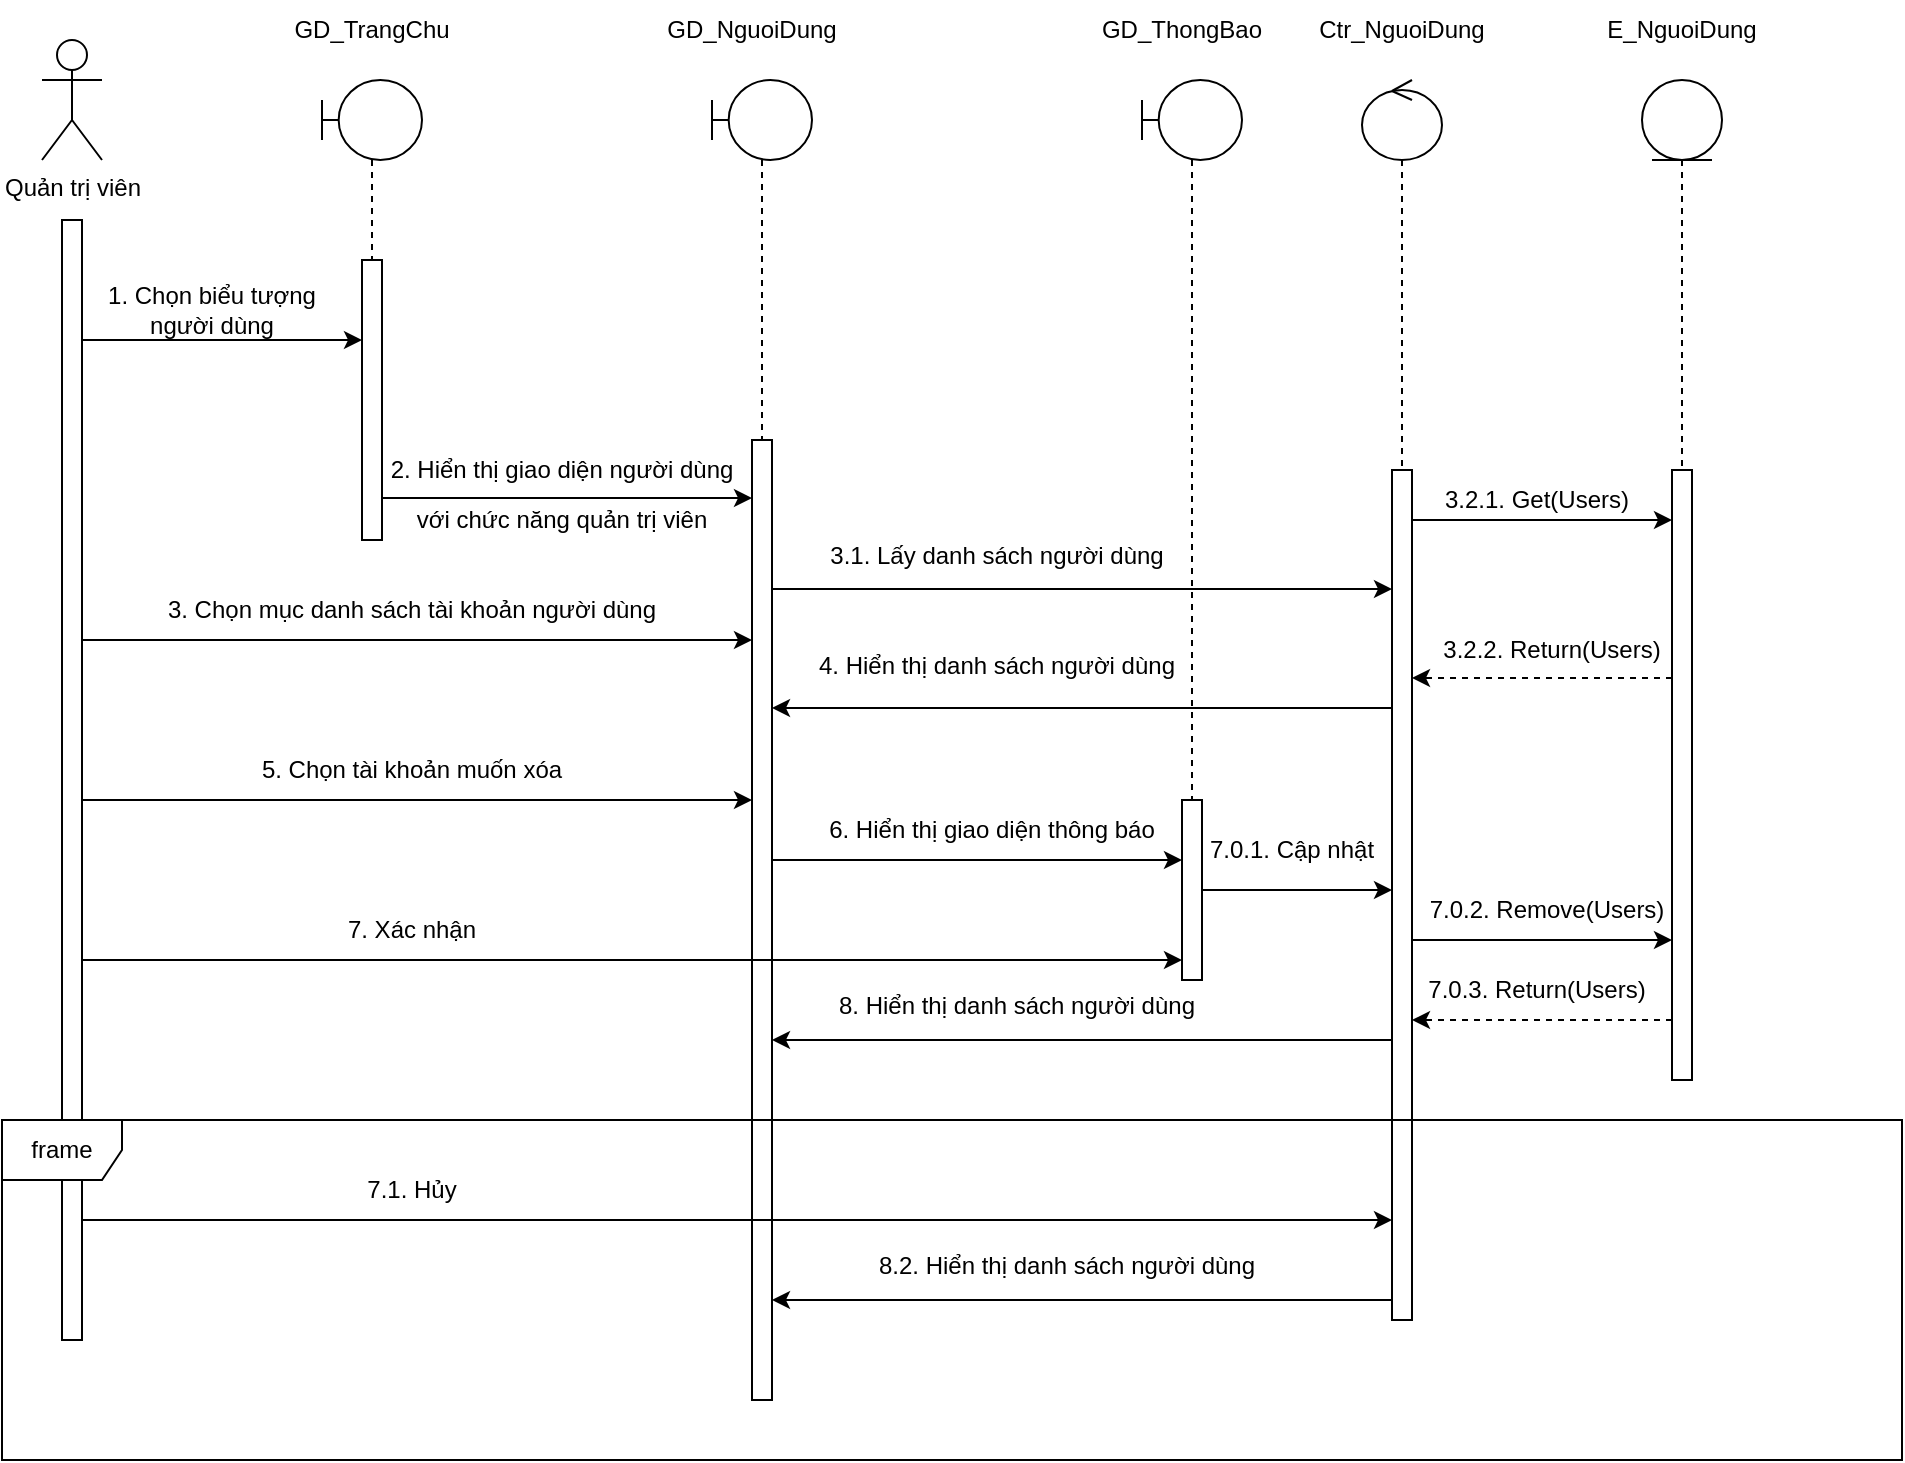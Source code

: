 <mxfile version="28.2.4">
  <diagram name="Page-1" id="2YUKTtkZgOKcY_OXYWpH">
    <mxGraphModel dx="1000" dy="586" grid="1" gridSize="10" guides="1" tooltips="1" connect="1" arrows="1" fold="1" page="1" pageScale="1" pageWidth="850" pageHeight="1100" math="0" shadow="0">
      <root>
        <mxCell id="0" />
        <mxCell id="1" parent="0" />
        <mxCell id="0OqVhHqsOl2ay1qzQMOd-1" value="Quản trị viên&lt;div&gt;&lt;br&gt;&lt;/div&gt;" style="shape=umlActor;verticalLabelPosition=bottom;verticalAlign=top;html=1;outlineConnect=0;" parent="1" vertex="1">
          <mxGeometry x="130" y="110" width="30" height="60" as="geometry" />
        </mxCell>
        <mxCell id="0OqVhHqsOl2ay1qzQMOd-3" value="GD_TrangChu" style="text;html=1;align=center;verticalAlign=middle;whiteSpace=wrap;rounded=0;" parent="1" vertex="1">
          <mxGeometry x="265" y="90" width="60" height="30" as="geometry" />
        </mxCell>
        <mxCell id="0OqVhHqsOl2ay1qzQMOd-5" value="GD_NguoiDung" style="text;html=1;align=center;verticalAlign=middle;whiteSpace=wrap;rounded=0;" parent="1" vertex="1">
          <mxGeometry x="455" y="90" width="60" height="30" as="geometry" />
        </mxCell>
        <mxCell id="0OqVhHqsOl2ay1qzQMOd-9" value="" style="html=1;points=[[0,0,0,0,5],[0,1,0,0,-5],[1,0,0,0,5],[1,1,0,0,-5]];perimeter=orthogonalPerimeter;outlineConnect=0;targetShapes=umlLifeline;portConstraint=eastwest;newEdgeStyle={&quot;curved&quot;:0,&quot;rounded&quot;:0};" parent="1" vertex="1">
          <mxGeometry x="140" y="200" width="10" height="560" as="geometry" />
        </mxCell>
        <mxCell id="0OqVhHqsOl2ay1qzQMOd-12" value="" style="shape=umlLifeline;perimeter=lifelinePerimeter;whiteSpace=wrap;html=1;container=1;dropTarget=0;collapsible=0;recursiveResize=0;outlineConnect=0;portConstraint=eastwest;newEdgeStyle={&quot;curved&quot;:0,&quot;rounded&quot;:0};participant=umlBoundary;size=40;" parent="1" vertex="1">
          <mxGeometry x="270" y="130" width="50" height="100" as="geometry" />
        </mxCell>
        <mxCell id="0OqVhHqsOl2ay1qzQMOd-13" value="" style="html=1;points=[[0,0,0,0,5],[0,1,0,0,-5],[1,0,0,0,5],[1,1,0,0,-5]];perimeter=orthogonalPerimeter;outlineConnect=0;targetShapes=umlLifeline;portConstraint=eastwest;newEdgeStyle={&quot;curved&quot;:0,&quot;rounded&quot;:0};" parent="1" vertex="1">
          <mxGeometry x="290" y="220" width="10" height="140" as="geometry" />
        </mxCell>
        <mxCell id="0OqVhHqsOl2ay1qzQMOd-14" value="" style="endArrow=classic;html=1;rounded=0;" parent="1" source="0OqVhHqsOl2ay1qzQMOd-9" target="0OqVhHqsOl2ay1qzQMOd-13" edge="1">
          <mxGeometry width="50" height="50" relative="1" as="geometry">
            <mxPoint x="370" y="280" as="sourcePoint" />
            <mxPoint x="420" y="230" as="targetPoint" />
            <Array as="points">
              <mxPoint x="220" y="260" />
            </Array>
          </mxGeometry>
        </mxCell>
        <mxCell id="0OqVhHqsOl2ay1qzQMOd-15" value="1. Chọn biểu tượng người dùng" style="text;html=1;align=center;verticalAlign=middle;whiteSpace=wrap;rounded=0;" parent="1" vertex="1">
          <mxGeometry x="160" y="230" width="110" height="30" as="geometry" />
        </mxCell>
        <mxCell id="0OqVhHqsOl2ay1qzQMOd-17" value="" style="shape=umlLifeline;perimeter=lifelinePerimeter;whiteSpace=wrap;html=1;container=1;dropTarget=0;collapsible=0;recursiveResize=0;outlineConnect=0;portConstraint=eastwest;newEdgeStyle={&quot;curved&quot;:0,&quot;rounded&quot;:0};participant=umlBoundary;" parent="1" vertex="1">
          <mxGeometry x="465" y="130" width="50" height="300" as="geometry" />
        </mxCell>
        <mxCell id="0OqVhHqsOl2ay1qzQMOd-18" value="" style="shape=umlLifeline;perimeter=lifelinePerimeter;whiteSpace=wrap;html=1;container=1;dropTarget=0;collapsible=0;recursiveResize=0;outlineConnect=0;portConstraint=eastwest;newEdgeStyle={&quot;curved&quot;:0,&quot;rounded&quot;:0};participant=umlControl;" parent="1" vertex="1">
          <mxGeometry x="790" y="130" width="40" height="200" as="geometry" />
        </mxCell>
        <mxCell id="0OqVhHqsOl2ay1qzQMOd-19" value="Ctr_NguoiDung" style="text;html=1;align=center;verticalAlign=middle;whiteSpace=wrap;rounded=0;" parent="1" vertex="1">
          <mxGeometry x="780" y="90" width="60" height="30" as="geometry" />
        </mxCell>
        <mxCell id="0OqVhHqsOl2ay1qzQMOd-20" value="" style="html=1;points=[[0,0,0,0,5],[0,1,0,0,-5],[1,0,0,0,5],[1,1,0,0,-5]];perimeter=orthogonalPerimeter;outlineConnect=0;targetShapes=umlLifeline;portConstraint=eastwest;newEdgeStyle={&quot;curved&quot;:0,&quot;rounded&quot;:0};" parent="1" vertex="1">
          <mxGeometry x="805" y="325" width="10" height="425" as="geometry" />
        </mxCell>
        <mxCell id="0OqVhHqsOl2ay1qzQMOd-22" value="" style="endArrow=classic;html=1;rounded=0;" parent="1" target="0OqVhHqsOl2ay1qzQMOd-20" edge="1">
          <mxGeometry width="50" height="50" relative="1" as="geometry">
            <mxPoint x="495" y="384.5" as="sourcePoint" />
            <mxPoint x="687.5" y="384.5" as="targetPoint" />
          </mxGeometry>
        </mxCell>
        <mxCell id="0OqVhHqsOl2ay1qzQMOd-23" value="" style="shape=umlLifeline;perimeter=lifelinePerimeter;whiteSpace=wrap;html=1;container=1;dropTarget=0;collapsible=0;recursiveResize=0;outlineConnect=0;portConstraint=eastwest;newEdgeStyle={&quot;curved&quot;:0,&quot;rounded&quot;:0};participant=umlEntity;" parent="1" vertex="1">
          <mxGeometry x="930" y="130" width="40" height="200" as="geometry" />
        </mxCell>
        <mxCell id="0OqVhHqsOl2ay1qzQMOd-24" value="E_NguoiDung" style="text;html=1;align=center;verticalAlign=middle;whiteSpace=wrap;rounded=0;" parent="1" vertex="1">
          <mxGeometry x="920" y="90" width="60" height="30" as="geometry" />
        </mxCell>
        <mxCell id="0OqVhHqsOl2ay1qzQMOd-25" value="" style="html=1;points=[[0,0,0,0,5],[0,1,0,0,-5],[1,0,0,0,5],[1,1,0,0,-5]];perimeter=orthogonalPerimeter;outlineConnect=0;targetShapes=umlLifeline;portConstraint=eastwest;newEdgeStyle={&quot;curved&quot;:0,&quot;rounded&quot;:0};" parent="1" vertex="1">
          <mxGeometry x="945" y="325" width="10" height="305" as="geometry" />
        </mxCell>
        <mxCell id="0OqVhHqsOl2ay1qzQMOd-26" value="" style="endArrow=classic;html=1;rounded=0;" parent="1" source="0OqVhHqsOl2ay1qzQMOd-20" target="0OqVhHqsOl2ay1qzQMOd-25" edge="1">
          <mxGeometry width="50" height="50" relative="1" as="geometry">
            <mxPoint x="590" y="300" as="sourcePoint" />
            <mxPoint x="640" y="250" as="targetPoint" />
            <Array as="points">
              <mxPoint x="890" y="350" />
            </Array>
          </mxGeometry>
        </mxCell>
        <mxCell id="0OqVhHqsOl2ay1qzQMOd-28" value="3.1. Lấy danh sách người dùng" style="text;html=1;align=center;verticalAlign=middle;whiteSpace=wrap;rounded=0;" parent="1" vertex="1">
          <mxGeometry x="505" y="355" width="205" height="25" as="geometry" />
        </mxCell>
        <mxCell id="0OqVhHqsOl2ay1qzQMOd-30" value="" style="endArrow=classic;html=1;rounded=0;dashed=1;" parent="1" edge="1">
          <mxGeometry width="50" height="50" relative="1" as="geometry">
            <mxPoint x="945" y="429" as="sourcePoint" />
            <mxPoint x="815" y="429" as="targetPoint" />
          </mxGeometry>
        </mxCell>
        <mxCell id="0OqVhHqsOl2ay1qzQMOd-31" value="3.2.1. Get(Users)" style="text;html=1;align=center;verticalAlign=middle;whiteSpace=wrap;rounded=0;" parent="1" vertex="1">
          <mxGeometry x="825" y="325" width="105" height="30" as="geometry" />
        </mxCell>
        <mxCell id="0OqVhHqsOl2ay1qzQMOd-32" value="3.2.2. Return(Users)" style="text;html=1;align=center;verticalAlign=middle;whiteSpace=wrap;rounded=0;" parent="1" vertex="1">
          <mxGeometry x="825" y="400" width="120" height="30" as="geometry" />
        </mxCell>
        <mxCell id="0OqVhHqsOl2ay1qzQMOd-34" value="2. Hiển thị giao diện người dùng" style="text;html=1;align=center;verticalAlign=middle;whiteSpace=wrap;rounded=0;" parent="1" vertex="1">
          <mxGeometry x="300" y="310" width="180" height="30" as="geometry" />
        </mxCell>
        <mxCell id="0OqVhHqsOl2ay1qzQMOd-35" value="với chức năng quản trị viên" style="text;html=1;align=center;verticalAlign=middle;whiteSpace=wrap;rounded=0;" parent="1" vertex="1">
          <mxGeometry x="300" y="335" width="180" height="30" as="geometry" />
        </mxCell>
        <mxCell id="0OqVhHqsOl2ay1qzQMOd-37" value="" style="endArrow=classic;html=1;rounded=0;exitX=1;exitY=1;exitDx=0;exitDy=-5;exitPerimeter=0;" parent="1" target="0OqVhHqsOl2ay1qzQMOd-29" edge="1">
          <mxGeometry width="50" height="50" relative="1" as="geometry">
            <mxPoint x="300" y="339" as="sourcePoint" />
            <mxPoint x="445" y="339" as="targetPoint" />
          </mxGeometry>
        </mxCell>
        <mxCell id="0OqVhHqsOl2ay1qzQMOd-29" value="" style="html=1;points=[[0,0,0,0,5],[0,1,0,0,-5],[1,0,0,0,5],[1,1,0,0,-5]];perimeter=orthogonalPerimeter;outlineConnect=0;targetShapes=umlLifeline;portConstraint=eastwest;newEdgeStyle={&quot;curved&quot;:0,&quot;rounded&quot;:0};" parent="1" vertex="1">
          <mxGeometry x="485" y="310" width="10" height="480" as="geometry" />
        </mxCell>
        <mxCell id="0OqVhHqsOl2ay1qzQMOd-38" value="" style="endArrow=classic;html=1;rounded=0;exitX=1;exitY=0.7;exitDx=0;exitDy=0;exitPerimeter=0;" parent="1" edge="1">
          <mxGeometry width="50" height="50" relative="1" as="geometry">
            <mxPoint x="150" y="410" as="sourcePoint" />
            <mxPoint x="485" y="410" as="targetPoint" />
          </mxGeometry>
        </mxCell>
        <mxCell id="0OqVhHqsOl2ay1qzQMOd-39" value="3. Chọn mục danh sách tài khoản người dùng" style="text;html=1;align=center;verticalAlign=middle;whiteSpace=wrap;rounded=0;" parent="1" vertex="1">
          <mxGeometry x="190" y="380" width="250" height="30" as="geometry" />
        </mxCell>
        <mxCell id="0OqVhHqsOl2ay1qzQMOd-40" value="" style="endArrow=classic;html=1;rounded=0;" parent="1" edge="1">
          <mxGeometry width="50" height="50" relative="1" as="geometry">
            <mxPoint x="805" y="444" as="sourcePoint" />
            <mxPoint x="495" y="444" as="targetPoint" />
          </mxGeometry>
        </mxCell>
        <mxCell id="0OqVhHqsOl2ay1qzQMOd-41" value="4. Hiển thị danh sách người dùng" style="text;html=1;align=center;verticalAlign=middle;whiteSpace=wrap;rounded=0;" parent="1" vertex="1">
          <mxGeometry x="505" y="410" width="205" height="25" as="geometry" />
        </mxCell>
        <mxCell id="0OqVhHqsOl2ay1qzQMOd-42" value="" style="endArrow=classic;html=1;rounded=0;exitX=1;exitY=0.7;exitDx=0;exitDy=0;exitPerimeter=0;" parent="1" target="0OqVhHqsOl2ay1qzQMOd-29" edge="1">
          <mxGeometry width="50" height="50" relative="1" as="geometry">
            <mxPoint x="150" y="490" as="sourcePoint" />
            <mxPoint x="480" y="490" as="targetPoint" />
          </mxGeometry>
        </mxCell>
        <mxCell id="0OqVhHqsOl2ay1qzQMOd-43" value="5. Chọn tài khoản muốn xóa" style="text;html=1;align=center;verticalAlign=middle;whiteSpace=wrap;rounded=0;" parent="1" vertex="1">
          <mxGeometry x="190" y="460" width="250" height="30" as="geometry" />
        </mxCell>
        <mxCell id="0OqVhHqsOl2ay1qzQMOd-44" value="" style="shape=umlLifeline;perimeter=lifelinePerimeter;whiteSpace=wrap;html=1;container=1;dropTarget=0;collapsible=0;recursiveResize=0;outlineConnect=0;portConstraint=eastwest;newEdgeStyle={&quot;curved&quot;:0,&quot;rounded&quot;:0};participant=umlBoundary;" parent="1" vertex="1">
          <mxGeometry x="680" y="130" width="50" height="360" as="geometry" />
        </mxCell>
        <mxCell id="0OqVhHqsOl2ay1qzQMOd-45" value="" style="html=1;points=[[0,0,0,0,5],[0,1,0,0,-5],[1,0,0,0,5],[1,1,0,0,-5]];perimeter=orthogonalPerimeter;outlineConnect=0;targetShapes=umlLifeline;portConstraint=eastwest;newEdgeStyle={&quot;curved&quot;:0,&quot;rounded&quot;:0};" parent="1" vertex="1">
          <mxGeometry x="700" y="490" width="10" height="90" as="geometry" />
        </mxCell>
        <mxCell id="0OqVhHqsOl2ay1qzQMOd-46" value="" style="endArrow=classic;html=1;rounded=0;exitX=1;exitY=0.813;exitDx=0;exitDy=0;exitPerimeter=0;" parent="1" edge="1">
          <mxGeometry width="50" height="50" relative="1" as="geometry">
            <mxPoint x="495.0" y="520.0" as="sourcePoint" />
            <mxPoint x="700" y="520.0" as="targetPoint" />
          </mxGeometry>
        </mxCell>
        <mxCell id="0OqVhHqsOl2ay1qzQMOd-47" value="" style="endArrow=classic;html=1;rounded=0;" parent="1" source="0OqVhHqsOl2ay1qzQMOd-45" target="0OqVhHqsOl2ay1qzQMOd-20" edge="1">
          <mxGeometry width="50" height="50" relative="1" as="geometry">
            <mxPoint x="740" y="530" as="sourcePoint" />
            <mxPoint x="810" y="530" as="targetPoint" />
          </mxGeometry>
        </mxCell>
        <mxCell id="0OqVhHqsOl2ay1qzQMOd-48" value="6. Hiển thị giao diện thông báo" style="text;html=1;align=center;verticalAlign=middle;whiteSpace=wrap;rounded=0;" parent="1" vertex="1">
          <mxGeometry x="480" y="490" width="250" height="30" as="geometry" />
        </mxCell>
        <mxCell id="0OqVhHqsOl2ay1qzQMOd-49" value="GD_ThongBao" style="text;html=1;align=center;verticalAlign=middle;whiteSpace=wrap;rounded=0;" parent="1" vertex="1">
          <mxGeometry x="670" y="90" width="60" height="30" as="geometry" />
        </mxCell>
        <mxCell id="0OqVhHqsOl2ay1qzQMOd-50" value="7.0.1. Cập nhật" style="text;html=1;align=center;verticalAlign=middle;whiteSpace=wrap;rounded=0;" parent="1" vertex="1">
          <mxGeometry x="630" y="500" width="250" height="30" as="geometry" />
        </mxCell>
        <mxCell id="0OqVhHqsOl2ay1qzQMOd-51" value="" style="endArrow=classic;html=1;rounded=0;exitX=1.5;exitY=0.729;exitDx=0;exitDy=0;exitPerimeter=0;" parent="1" target="0OqVhHqsOl2ay1qzQMOd-25" edge="1">
          <mxGeometry width="50" height="50" relative="1" as="geometry">
            <mxPoint x="815" y="560.055" as="sourcePoint" />
            <mxPoint x="1005" y="410" as="targetPoint" />
            <Array as="points">
              <mxPoint x="940" y="560" />
            </Array>
          </mxGeometry>
        </mxCell>
        <mxCell id="0OqVhHqsOl2ay1qzQMOd-52" value="" style="endArrow=classic;html=1;rounded=0;dashed=1;" parent="1" edge="1">
          <mxGeometry width="50" height="50" relative="1" as="geometry">
            <mxPoint x="945" y="600" as="sourcePoint" />
            <mxPoint x="815" y="600" as="targetPoint" />
          </mxGeometry>
        </mxCell>
        <mxCell id="0OqVhHqsOl2ay1qzQMOd-53" value="7.0.2. Remove(Users)" style="text;html=1;align=center;verticalAlign=middle;whiteSpace=wrap;rounded=0;" parent="1" vertex="1">
          <mxGeometry x="815" y="530" width="135" height="30" as="geometry" />
        </mxCell>
        <mxCell id="0OqVhHqsOl2ay1qzQMOd-54" value="7.0.3. Return(Users)" style="text;html=1;align=center;verticalAlign=middle;whiteSpace=wrap;rounded=0;" parent="1" vertex="1">
          <mxGeometry x="810" y="570" width="135" height="30" as="geometry" />
        </mxCell>
        <mxCell id="0OqVhHqsOl2ay1qzQMOd-55" value="" style="endArrow=classic;html=1;rounded=0;" parent="1" edge="1">
          <mxGeometry width="50" height="50" relative="1" as="geometry">
            <mxPoint x="805" y="610" as="sourcePoint" />
            <mxPoint x="495" y="610" as="targetPoint" />
          </mxGeometry>
        </mxCell>
        <mxCell id="0OqVhHqsOl2ay1qzQMOd-56" value="8. Hiển thị danh sách người dùng" style="text;html=1;align=center;verticalAlign=middle;whiteSpace=wrap;rounded=0;" parent="1" vertex="1">
          <mxGeometry x="515" y="580" width="205" height="25" as="geometry" />
        </mxCell>
        <mxCell id="0OqVhHqsOl2ay1qzQMOd-57" value="frame" style="shape=umlFrame;whiteSpace=wrap;html=1;pointerEvents=0;" parent="1" vertex="1">
          <mxGeometry x="110" y="650" width="950" height="170" as="geometry" />
        </mxCell>
        <mxCell id="0OqVhHqsOl2ay1qzQMOd-60" value="" style="endArrow=classic;html=1;rounded=0;entryX=0;entryY=1;entryDx=0;entryDy=-5;entryPerimeter=0;" parent="1" edge="1">
          <mxGeometry width="50" height="50" relative="1" as="geometry">
            <mxPoint x="150" y="570" as="sourcePoint" />
            <mxPoint x="700" y="570" as="targetPoint" />
          </mxGeometry>
        </mxCell>
        <mxCell id="0OqVhHqsOl2ay1qzQMOd-61" value="7. Xác nhận" style="text;html=1;align=center;verticalAlign=middle;whiteSpace=wrap;rounded=0;" parent="1" vertex="1">
          <mxGeometry x="190" y="540" width="250" height="30" as="geometry" />
        </mxCell>
        <mxCell id="0OqVhHqsOl2ay1qzQMOd-62" value="" style="endArrow=classic;html=1;rounded=0;" parent="1" edge="1">
          <mxGeometry width="50" height="50" relative="1" as="geometry">
            <mxPoint x="150" y="700.0" as="sourcePoint" />
            <mxPoint x="805" y="700.0" as="targetPoint" />
          </mxGeometry>
        </mxCell>
        <mxCell id="0OqVhHqsOl2ay1qzQMOd-63" value="7.1. Hủy" style="text;html=1;align=center;verticalAlign=middle;whiteSpace=wrap;rounded=0;" parent="1" vertex="1">
          <mxGeometry x="190" y="670" width="250" height="30" as="geometry" />
        </mxCell>
        <mxCell id="0OqVhHqsOl2ay1qzQMOd-64" value="" style="endArrow=classic;html=1;rounded=0;" parent="1" edge="1">
          <mxGeometry width="50" height="50" relative="1" as="geometry">
            <mxPoint x="805" y="740" as="sourcePoint" />
            <mxPoint x="495" y="740" as="targetPoint" />
          </mxGeometry>
        </mxCell>
        <mxCell id="0OqVhHqsOl2ay1qzQMOd-65" value="8.2. Hiển thị danh sách người dùng" style="text;html=1;align=center;verticalAlign=middle;whiteSpace=wrap;rounded=0;" parent="1" vertex="1">
          <mxGeometry x="540" y="710" width="205" height="25" as="geometry" />
        </mxCell>
      </root>
    </mxGraphModel>
  </diagram>
</mxfile>
